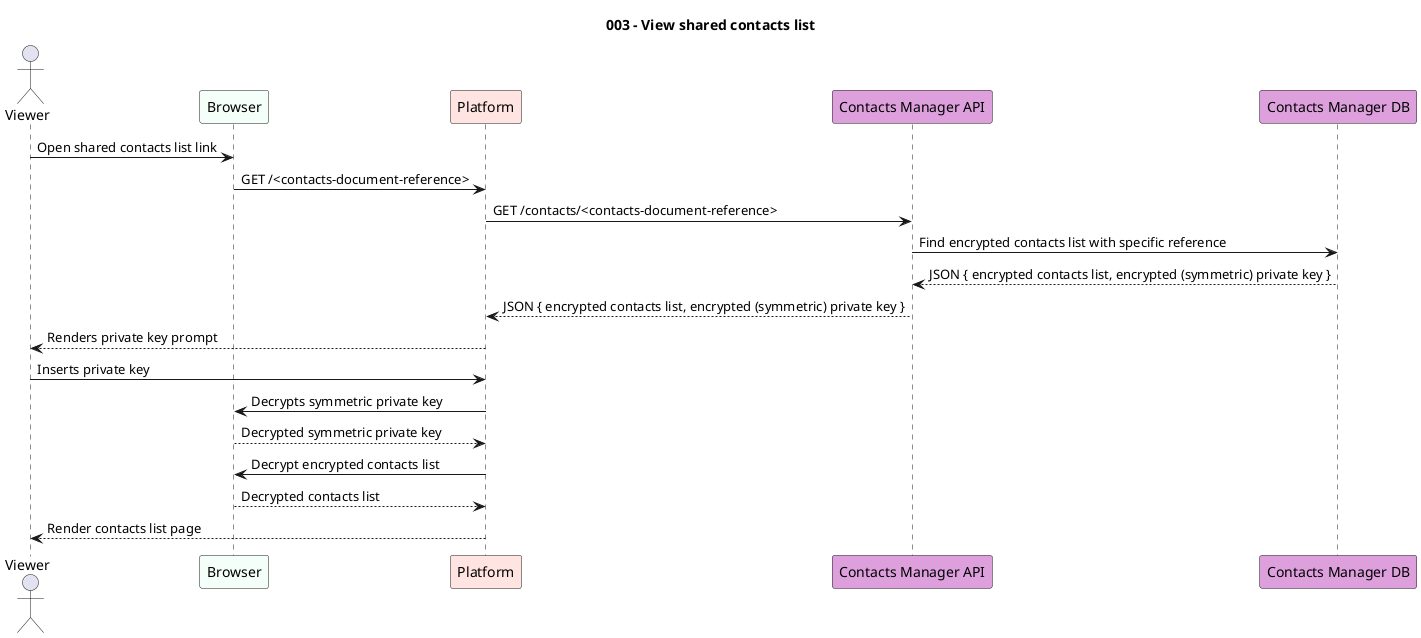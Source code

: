 @startuml 003-view-shared-contacts-list

title "003 - View shared contacts list"

actor "Viewer" as User
participant Browser #MintCream
participant "Platform" as PL #MistyRose
participant "Contacts Manager API" as CNT #Plum
participant "Contacts Manager DB" as CNT_DB #Plum

User -> Browser: Open shared contacts list link
Browser -> PL: GET /<contacts-document-reference>
PL -> CNT: GET /contacts/<contacts-document-reference>
CNT -> CNT_DB: Find encrypted contacts list with specific reference
CNT_DB --> CNT: JSON { encrypted contacts list, encrypted (symmetric) private key }
CNT --> PL: JSON { encrypted contacts list, encrypted (symmetric) private key }

PL --> User: Renders private key prompt
User -> PL: Inserts private key
PL -> Browser: Decrypts symmetric private key
Browser --> PL: Decrypted symmetric private key

PL -> Browser: Decrypt encrypted contacts list
Browser --> PL: Decrypted contacts list

PL --> User: Render contacts list page

@enduml
